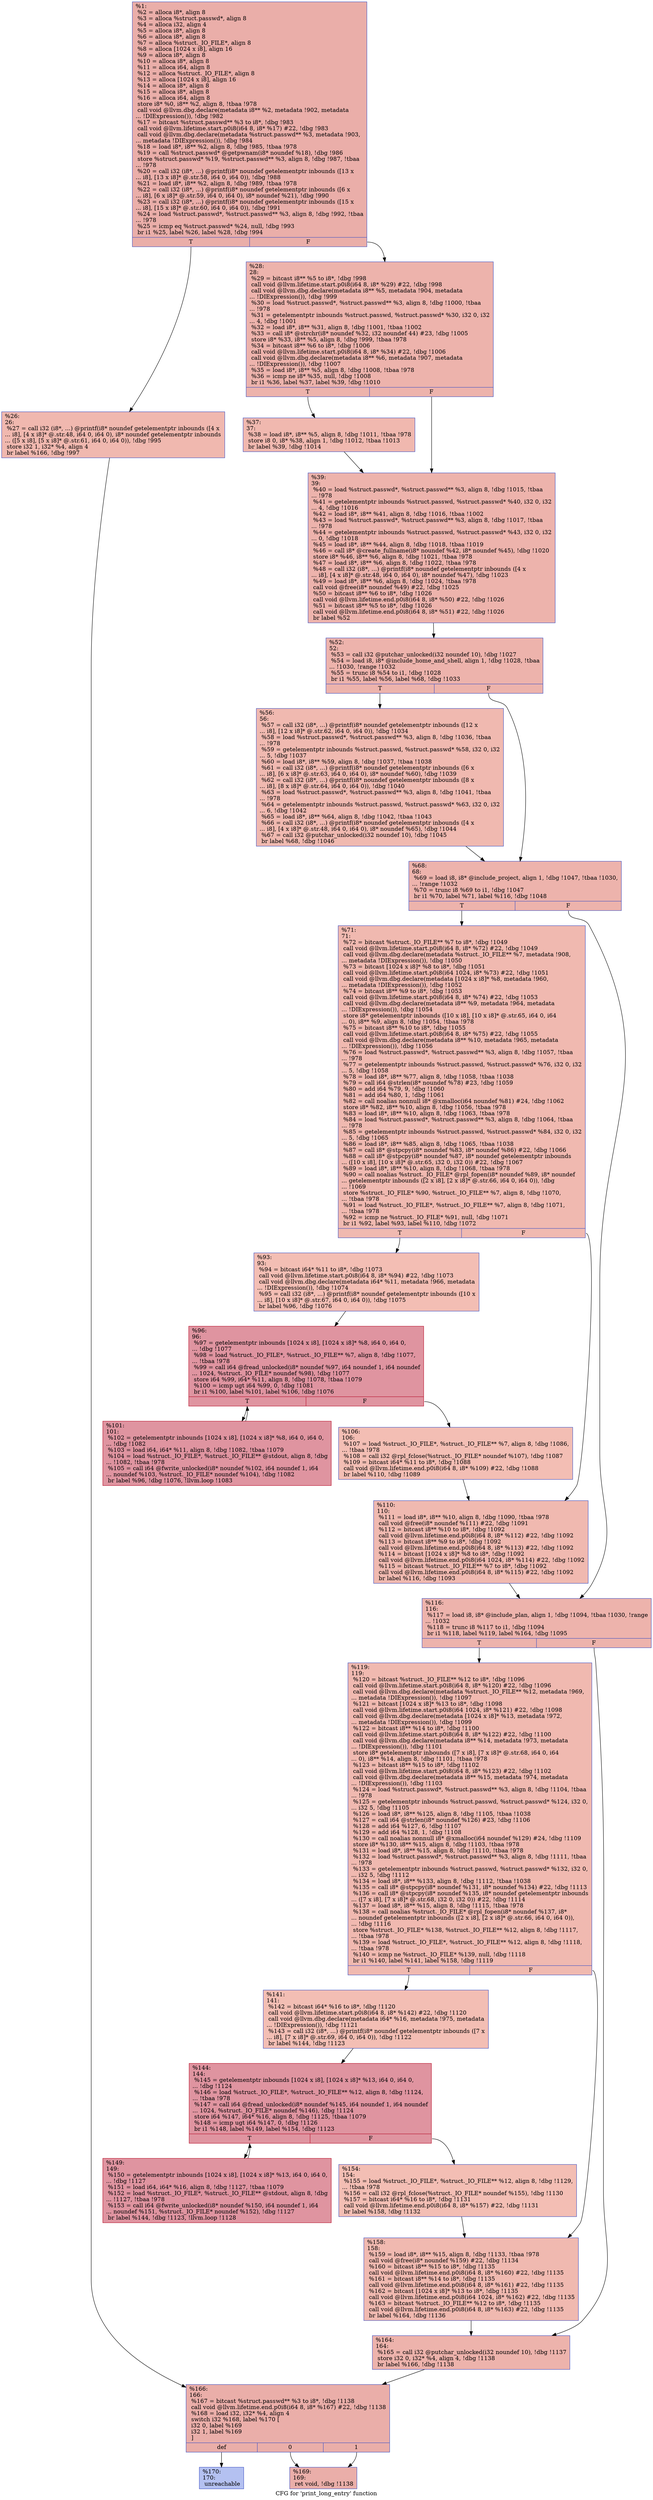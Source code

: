 digraph "CFG for 'print_long_entry' function" {
	label="CFG for 'print_long_entry' function";

	Node0x1d0b470 [shape=record,color="#3d50c3ff", style=filled, fillcolor="#d0473d70",label="{%1:\l  %2 = alloca i8*, align 8\l  %3 = alloca %struct.passwd*, align 8\l  %4 = alloca i32, align 4\l  %5 = alloca i8*, align 8\l  %6 = alloca i8*, align 8\l  %7 = alloca %struct._IO_FILE*, align 8\l  %8 = alloca [1024 x i8], align 16\l  %9 = alloca i8*, align 8\l  %10 = alloca i8*, align 8\l  %11 = alloca i64, align 8\l  %12 = alloca %struct._IO_FILE*, align 8\l  %13 = alloca [1024 x i8], align 16\l  %14 = alloca i8*, align 8\l  %15 = alloca i8*, align 8\l  %16 = alloca i64, align 8\l  store i8* %0, i8** %2, align 8, !tbaa !978\l  call void @llvm.dbg.declare(metadata i8** %2, metadata !902, metadata\l... !DIExpression()), !dbg !982\l  %17 = bitcast %struct.passwd** %3 to i8*, !dbg !983\l  call void @llvm.lifetime.start.p0i8(i64 8, i8* %17) #22, !dbg !983\l  call void @llvm.dbg.declare(metadata %struct.passwd** %3, metadata !903,\l... metadata !DIExpression()), !dbg !984\l  %18 = load i8*, i8** %2, align 8, !dbg !985, !tbaa !978\l  %19 = call %struct.passwd* @getpwnam(i8* noundef %18), !dbg !986\l  store %struct.passwd* %19, %struct.passwd** %3, align 8, !dbg !987, !tbaa\l... !978\l  %20 = call i32 (i8*, ...) @printf(i8* noundef getelementptr inbounds ([13 x\l... i8], [13 x i8]* @.str.58, i64 0, i64 0)), !dbg !988\l  %21 = load i8*, i8** %2, align 8, !dbg !989, !tbaa !978\l  %22 = call i32 (i8*, ...) @printf(i8* noundef getelementptr inbounds ([6 x\l... i8], [6 x i8]* @.str.59, i64 0, i64 0), i8* noundef %21), !dbg !990\l  %23 = call i32 (i8*, ...) @printf(i8* noundef getelementptr inbounds ([15 x\l... i8], [15 x i8]* @.str.60, i64 0, i64 0)), !dbg !991\l  %24 = load %struct.passwd*, %struct.passwd** %3, align 8, !dbg !992, !tbaa\l... !978\l  %25 = icmp eq %struct.passwd* %24, null, !dbg !993\l  br i1 %25, label %26, label %28, !dbg !994\l|{<s0>T|<s1>F}}"];
	Node0x1d0b470:s0 -> Node0x1d0b590;
	Node0x1d0b470:s1 -> Node0x1d0b5e0;
	Node0x1d0b590 [shape=record,color="#3d50c3ff", style=filled, fillcolor="#dc5d4a70",label="{%26:\l26:                                               \l  %27 = call i32 (i8*, ...) @printf(i8* noundef getelementptr inbounds ([4 x\l... i8], [4 x i8]* @.str.48, i64 0, i64 0), i8* noundef getelementptr inbounds\l... ([5 x i8], [5 x i8]* @.str.61, i64 0, i64 0)), !dbg !995\l  store i32 1, i32* %4, align 4\l  br label %166, !dbg !997\l}"];
	Node0x1d0b590 -> Node0x1d0bc20;
	Node0x1d0b5e0 [shape=record,color="#3d50c3ff", style=filled, fillcolor="#d6524470",label="{%28:\l28:                                               \l  %29 = bitcast i8** %5 to i8*, !dbg !998\l  call void @llvm.lifetime.start.p0i8(i64 8, i8* %29) #22, !dbg !998\l  call void @llvm.dbg.declare(metadata i8** %5, metadata !904, metadata\l... !DIExpression()), !dbg !999\l  %30 = load %struct.passwd*, %struct.passwd** %3, align 8, !dbg !1000, !tbaa\l... !978\l  %31 = getelementptr inbounds %struct.passwd, %struct.passwd* %30, i32 0, i32\l... 4, !dbg !1001\l  %32 = load i8*, i8** %31, align 8, !dbg !1001, !tbaa !1002\l  %33 = call i8* @strchr(i8* noundef %32, i32 noundef 44) #23, !dbg !1005\l  store i8* %33, i8** %5, align 8, !dbg !999, !tbaa !978\l  %34 = bitcast i8** %6 to i8*, !dbg !1006\l  call void @llvm.lifetime.start.p0i8(i64 8, i8* %34) #22, !dbg !1006\l  call void @llvm.dbg.declare(metadata i8** %6, metadata !907, metadata\l... !DIExpression()), !dbg !1007\l  %35 = load i8*, i8** %5, align 8, !dbg !1008, !tbaa !978\l  %36 = icmp ne i8* %35, null, !dbg !1008\l  br i1 %36, label %37, label %39, !dbg !1010\l|{<s0>T|<s1>F}}"];
	Node0x1d0b5e0:s0 -> Node0x1d0b630;
	Node0x1d0b5e0:s1 -> Node0x1d0b680;
	Node0x1d0b630 [shape=record,color="#3d50c3ff", style=filled, fillcolor="#dc5d4a70",label="{%37:\l37:                                               \l  %38 = load i8*, i8** %5, align 8, !dbg !1011, !tbaa !978\l  store i8 0, i8* %38, align 1, !dbg !1012, !tbaa !1013\l  br label %39, !dbg !1014\l}"];
	Node0x1d0b630 -> Node0x1d0b680;
	Node0x1d0b680 [shape=record,color="#3d50c3ff", style=filled, fillcolor="#d6524470",label="{%39:\l39:                                               \l  %40 = load %struct.passwd*, %struct.passwd** %3, align 8, !dbg !1015, !tbaa\l... !978\l  %41 = getelementptr inbounds %struct.passwd, %struct.passwd* %40, i32 0, i32\l... 4, !dbg !1016\l  %42 = load i8*, i8** %41, align 8, !dbg !1016, !tbaa !1002\l  %43 = load %struct.passwd*, %struct.passwd** %3, align 8, !dbg !1017, !tbaa\l... !978\l  %44 = getelementptr inbounds %struct.passwd, %struct.passwd* %43, i32 0, i32\l... 0, !dbg !1018\l  %45 = load i8*, i8** %44, align 8, !dbg !1018, !tbaa !1019\l  %46 = call i8* @create_fullname(i8* noundef %42, i8* noundef %45), !dbg !1020\l  store i8* %46, i8** %6, align 8, !dbg !1021, !tbaa !978\l  %47 = load i8*, i8** %6, align 8, !dbg !1022, !tbaa !978\l  %48 = call i32 (i8*, ...) @printf(i8* noundef getelementptr inbounds ([4 x\l... i8], [4 x i8]* @.str.48, i64 0, i64 0), i8* noundef %47), !dbg !1023\l  %49 = load i8*, i8** %6, align 8, !dbg !1024, !tbaa !978\l  call void @free(i8* noundef %49) #22, !dbg !1025\l  %50 = bitcast i8** %6 to i8*, !dbg !1026\l  call void @llvm.lifetime.end.p0i8(i64 8, i8* %50) #22, !dbg !1026\l  %51 = bitcast i8** %5 to i8*, !dbg !1026\l  call void @llvm.lifetime.end.p0i8(i64 8, i8* %51) #22, !dbg !1026\l  br label %52\l}"];
	Node0x1d0b680 -> Node0x1d0b6d0;
	Node0x1d0b6d0 [shape=record,color="#3d50c3ff", style=filled, fillcolor="#d6524470",label="{%52:\l52:                                               \l  %53 = call i32 @putchar_unlocked(i32 noundef 10), !dbg !1027\l  %54 = load i8, i8* @include_home_and_shell, align 1, !dbg !1028, !tbaa\l... !1030, !range !1032\l  %55 = trunc i8 %54 to i1, !dbg !1028\l  br i1 %55, label %56, label %68, !dbg !1033\l|{<s0>T|<s1>F}}"];
	Node0x1d0b6d0:s0 -> Node0x1d0b720;
	Node0x1d0b6d0:s1 -> Node0x1d0b770;
	Node0x1d0b720 [shape=record,color="#3d50c3ff", style=filled, fillcolor="#de614d70",label="{%56:\l56:                                               \l  %57 = call i32 (i8*, ...) @printf(i8* noundef getelementptr inbounds ([12 x\l... i8], [12 x i8]* @.str.62, i64 0, i64 0)), !dbg !1034\l  %58 = load %struct.passwd*, %struct.passwd** %3, align 8, !dbg !1036, !tbaa\l... !978\l  %59 = getelementptr inbounds %struct.passwd, %struct.passwd* %58, i32 0, i32\l... 5, !dbg !1037\l  %60 = load i8*, i8** %59, align 8, !dbg !1037, !tbaa !1038\l  %61 = call i32 (i8*, ...) @printf(i8* noundef getelementptr inbounds ([6 x\l... i8], [6 x i8]* @.str.63, i64 0, i64 0), i8* noundef %60), !dbg !1039\l  %62 = call i32 (i8*, ...) @printf(i8* noundef getelementptr inbounds ([8 x\l... i8], [8 x i8]* @.str.64, i64 0, i64 0)), !dbg !1040\l  %63 = load %struct.passwd*, %struct.passwd** %3, align 8, !dbg !1041, !tbaa\l... !978\l  %64 = getelementptr inbounds %struct.passwd, %struct.passwd* %63, i32 0, i32\l... 6, !dbg !1042\l  %65 = load i8*, i8** %64, align 8, !dbg !1042, !tbaa !1043\l  %66 = call i32 (i8*, ...) @printf(i8* noundef getelementptr inbounds ([4 x\l... i8], [4 x i8]* @.str.48, i64 0, i64 0), i8* noundef %65), !dbg !1044\l  %67 = call i32 @putchar_unlocked(i32 noundef 10), !dbg !1045\l  br label %68, !dbg !1046\l}"];
	Node0x1d0b720 -> Node0x1d0b770;
	Node0x1d0b770 [shape=record,color="#3d50c3ff", style=filled, fillcolor="#d6524470",label="{%68:\l68:                                               \l  %69 = load i8, i8* @include_project, align 1, !dbg !1047, !tbaa !1030,\l... !range !1032\l  %70 = trunc i8 %69 to i1, !dbg !1047\l  br i1 %70, label %71, label %116, !dbg !1048\l|{<s0>T|<s1>F}}"];
	Node0x1d0b770:s0 -> Node0x1d0b7c0;
	Node0x1d0b770:s1 -> Node0x1d0b9a0;
	Node0x1d0b7c0 [shape=record,color="#3d50c3ff", style=filled, fillcolor="#de614d70",label="{%71:\l71:                                               \l  %72 = bitcast %struct._IO_FILE** %7 to i8*, !dbg !1049\l  call void @llvm.lifetime.start.p0i8(i64 8, i8* %72) #22, !dbg !1049\l  call void @llvm.dbg.declare(metadata %struct._IO_FILE** %7, metadata !908,\l... metadata !DIExpression()), !dbg !1050\l  %73 = bitcast [1024 x i8]* %8 to i8*, !dbg !1051\l  call void @llvm.lifetime.start.p0i8(i64 1024, i8* %73) #22, !dbg !1051\l  call void @llvm.dbg.declare(metadata [1024 x i8]* %8, metadata !960,\l... metadata !DIExpression()), !dbg !1052\l  %74 = bitcast i8** %9 to i8*, !dbg !1053\l  call void @llvm.lifetime.start.p0i8(i64 8, i8* %74) #22, !dbg !1053\l  call void @llvm.dbg.declare(metadata i8** %9, metadata !964, metadata\l... !DIExpression()), !dbg !1054\l  store i8* getelementptr inbounds ([10 x i8], [10 x i8]* @.str.65, i64 0, i64\l... 0), i8** %9, align 8, !dbg !1054, !tbaa !978\l  %75 = bitcast i8** %10 to i8*, !dbg !1055\l  call void @llvm.lifetime.start.p0i8(i64 8, i8* %75) #22, !dbg !1055\l  call void @llvm.dbg.declare(metadata i8** %10, metadata !965, metadata\l... !DIExpression()), !dbg !1056\l  %76 = load %struct.passwd*, %struct.passwd** %3, align 8, !dbg !1057, !tbaa\l... !978\l  %77 = getelementptr inbounds %struct.passwd, %struct.passwd* %76, i32 0, i32\l... 5, !dbg !1058\l  %78 = load i8*, i8** %77, align 8, !dbg !1058, !tbaa !1038\l  %79 = call i64 @strlen(i8* noundef %78) #23, !dbg !1059\l  %80 = add i64 %79, 9, !dbg !1060\l  %81 = add i64 %80, 1, !dbg !1061\l  %82 = call noalias nonnull i8* @xmalloc(i64 noundef %81) #24, !dbg !1062\l  store i8* %82, i8** %10, align 8, !dbg !1056, !tbaa !978\l  %83 = load i8*, i8** %10, align 8, !dbg !1063, !tbaa !978\l  %84 = load %struct.passwd*, %struct.passwd** %3, align 8, !dbg !1064, !tbaa\l... !978\l  %85 = getelementptr inbounds %struct.passwd, %struct.passwd* %84, i32 0, i32\l... 5, !dbg !1065\l  %86 = load i8*, i8** %85, align 8, !dbg !1065, !tbaa !1038\l  %87 = call i8* @stpcpy(i8* noundef %83, i8* noundef %86) #22, !dbg !1066\l  %88 = call i8* @stpcpy(i8* noundef %87, i8* noundef getelementptr inbounds\l... ([10 x i8], [10 x i8]* @.str.65, i32 0, i32 0)) #22, !dbg !1067\l  %89 = load i8*, i8** %10, align 8, !dbg !1068, !tbaa !978\l  %90 = call noalias %struct._IO_FILE* @rpl_fopen(i8* noundef %89, i8* noundef\l... getelementptr inbounds ([2 x i8], [2 x i8]* @.str.66, i64 0, i64 0)), !dbg\l... !1069\l  store %struct._IO_FILE* %90, %struct._IO_FILE** %7, align 8, !dbg !1070,\l... !tbaa !978\l  %91 = load %struct._IO_FILE*, %struct._IO_FILE** %7, align 8, !dbg !1071,\l... !tbaa !978\l  %92 = icmp ne %struct._IO_FILE* %91, null, !dbg !1071\l  br i1 %92, label %93, label %110, !dbg !1072\l|{<s0>T|<s1>F}}"];
	Node0x1d0b7c0:s0 -> Node0x1d0b810;
	Node0x1d0b7c0:s1 -> Node0x1d0b950;
	Node0x1d0b810 [shape=record,color="#3d50c3ff", style=filled, fillcolor="#e36c5570",label="{%93:\l93:                                               \l  %94 = bitcast i64* %11 to i8*, !dbg !1073\l  call void @llvm.lifetime.start.p0i8(i64 8, i8* %94) #22, !dbg !1073\l  call void @llvm.dbg.declare(metadata i64* %11, metadata !966, metadata\l... !DIExpression()), !dbg !1074\l  %95 = call i32 (i8*, ...) @printf(i8* noundef getelementptr inbounds ([10 x\l... i8], [10 x i8]* @.str.67, i64 0, i64 0)), !dbg !1075\l  br label %96, !dbg !1076\l}"];
	Node0x1d0b810 -> Node0x1d0b860;
	Node0x1d0b860 [shape=record,color="#b70d28ff", style=filled, fillcolor="#b70d2870",label="{%96:\l96:                                               \l  %97 = getelementptr inbounds [1024 x i8], [1024 x i8]* %8, i64 0, i64 0,\l... !dbg !1077\l  %98 = load %struct._IO_FILE*, %struct._IO_FILE** %7, align 8, !dbg !1077,\l... !tbaa !978\l  %99 = call i64 @fread_unlocked(i8* noundef %97, i64 noundef 1, i64 noundef\l... 1024, %struct._IO_FILE* noundef %98), !dbg !1077\l  store i64 %99, i64* %11, align 8, !dbg !1078, !tbaa !1079\l  %100 = icmp ugt i64 %99, 0, !dbg !1081\l  br i1 %100, label %101, label %106, !dbg !1076\l|{<s0>T|<s1>F}}"];
	Node0x1d0b860:s0 -> Node0x1d0b8b0;
	Node0x1d0b860:s1 -> Node0x1d0b900;
	Node0x1d0b8b0 [shape=record,color="#b70d28ff", style=filled, fillcolor="#b70d2870",label="{%101:\l101:                                              \l  %102 = getelementptr inbounds [1024 x i8], [1024 x i8]* %8, i64 0, i64 0,\l... !dbg !1082\l  %103 = load i64, i64* %11, align 8, !dbg !1082, !tbaa !1079\l  %104 = load %struct._IO_FILE*, %struct._IO_FILE** @stdout, align 8, !dbg\l... !1082, !tbaa !978\l  %105 = call i64 @fwrite_unlocked(i8* noundef %102, i64 noundef 1, i64\l... noundef %103, %struct._IO_FILE* noundef %104), !dbg !1082\l  br label %96, !dbg !1076, !llvm.loop !1083\l}"];
	Node0x1d0b8b0 -> Node0x1d0b860;
	Node0x1d0b900 [shape=record,color="#3d50c3ff", style=filled, fillcolor="#e36c5570",label="{%106:\l106:                                              \l  %107 = load %struct._IO_FILE*, %struct._IO_FILE** %7, align 8, !dbg !1086,\l... !tbaa !978\l  %108 = call i32 @rpl_fclose(%struct._IO_FILE* noundef %107), !dbg !1087\l  %109 = bitcast i64* %11 to i8*, !dbg !1088\l  call void @llvm.lifetime.end.p0i8(i64 8, i8* %109) #22, !dbg !1088\l  br label %110, !dbg !1089\l}"];
	Node0x1d0b900 -> Node0x1d0b950;
	Node0x1d0b950 [shape=record,color="#3d50c3ff", style=filled, fillcolor="#de614d70",label="{%110:\l110:                                              \l  %111 = load i8*, i8** %10, align 8, !dbg !1090, !tbaa !978\l  call void @free(i8* noundef %111) #22, !dbg !1091\l  %112 = bitcast i8** %10 to i8*, !dbg !1092\l  call void @llvm.lifetime.end.p0i8(i64 8, i8* %112) #22, !dbg !1092\l  %113 = bitcast i8** %9 to i8*, !dbg !1092\l  call void @llvm.lifetime.end.p0i8(i64 8, i8* %113) #22, !dbg !1092\l  %114 = bitcast [1024 x i8]* %8 to i8*, !dbg !1092\l  call void @llvm.lifetime.end.p0i8(i64 1024, i8* %114) #22, !dbg !1092\l  %115 = bitcast %struct._IO_FILE** %7 to i8*, !dbg !1092\l  call void @llvm.lifetime.end.p0i8(i64 8, i8* %115) #22, !dbg !1092\l  br label %116, !dbg !1093\l}"];
	Node0x1d0b950 -> Node0x1d0b9a0;
	Node0x1d0b9a0 [shape=record,color="#3d50c3ff", style=filled, fillcolor="#d6524470",label="{%116:\l116:                                              \l  %117 = load i8, i8* @include_plan, align 1, !dbg !1094, !tbaa !1030, !range\l... !1032\l  %118 = trunc i8 %117 to i1, !dbg !1094\l  br i1 %118, label %119, label %164, !dbg !1095\l|{<s0>T|<s1>F}}"];
	Node0x1d0b9a0:s0 -> Node0x1d0b9f0;
	Node0x1d0b9a0:s1 -> Node0x1d0bbd0;
	Node0x1d0b9f0 [shape=record,color="#3d50c3ff", style=filled, fillcolor="#de614d70",label="{%119:\l119:                                              \l  %120 = bitcast %struct._IO_FILE** %12 to i8*, !dbg !1096\l  call void @llvm.lifetime.start.p0i8(i64 8, i8* %120) #22, !dbg !1096\l  call void @llvm.dbg.declare(metadata %struct._IO_FILE** %12, metadata !969,\l... metadata !DIExpression()), !dbg !1097\l  %121 = bitcast [1024 x i8]* %13 to i8*, !dbg !1098\l  call void @llvm.lifetime.start.p0i8(i64 1024, i8* %121) #22, !dbg !1098\l  call void @llvm.dbg.declare(metadata [1024 x i8]* %13, metadata !972,\l... metadata !DIExpression()), !dbg !1099\l  %122 = bitcast i8** %14 to i8*, !dbg !1100\l  call void @llvm.lifetime.start.p0i8(i64 8, i8* %122) #22, !dbg !1100\l  call void @llvm.dbg.declare(metadata i8** %14, metadata !973, metadata\l... !DIExpression()), !dbg !1101\l  store i8* getelementptr inbounds ([7 x i8], [7 x i8]* @.str.68, i64 0, i64\l... 0), i8** %14, align 8, !dbg !1101, !tbaa !978\l  %123 = bitcast i8** %15 to i8*, !dbg !1102\l  call void @llvm.lifetime.start.p0i8(i64 8, i8* %123) #22, !dbg !1102\l  call void @llvm.dbg.declare(metadata i8** %15, metadata !974, metadata\l... !DIExpression()), !dbg !1103\l  %124 = load %struct.passwd*, %struct.passwd** %3, align 8, !dbg !1104, !tbaa\l... !978\l  %125 = getelementptr inbounds %struct.passwd, %struct.passwd* %124, i32 0,\l... i32 5, !dbg !1105\l  %126 = load i8*, i8** %125, align 8, !dbg !1105, !tbaa !1038\l  %127 = call i64 @strlen(i8* noundef %126) #23, !dbg !1106\l  %128 = add i64 %127, 6, !dbg !1107\l  %129 = add i64 %128, 1, !dbg !1108\l  %130 = call noalias nonnull i8* @xmalloc(i64 noundef %129) #24, !dbg !1109\l  store i8* %130, i8** %15, align 8, !dbg !1103, !tbaa !978\l  %131 = load i8*, i8** %15, align 8, !dbg !1110, !tbaa !978\l  %132 = load %struct.passwd*, %struct.passwd** %3, align 8, !dbg !1111, !tbaa\l... !978\l  %133 = getelementptr inbounds %struct.passwd, %struct.passwd* %132, i32 0,\l... i32 5, !dbg !1112\l  %134 = load i8*, i8** %133, align 8, !dbg !1112, !tbaa !1038\l  %135 = call i8* @stpcpy(i8* noundef %131, i8* noundef %134) #22, !dbg !1113\l  %136 = call i8* @stpcpy(i8* noundef %135, i8* noundef getelementptr inbounds\l... ([7 x i8], [7 x i8]* @.str.68, i32 0, i32 0)) #22, !dbg !1114\l  %137 = load i8*, i8** %15, align 8, !dbg !1115, !tbaa !978\l  %138 = call noalias %struct._IO_FILE* @rpl_fopen(i8* noundef %137, i8*\l... noundef getelementptr inbounds ([2 x i8], [2 x i8]* @.str.66, i64 0, i64 0)),\l... !dbg !1116\l  store %struct._IO_FILE* %138, %struct._IO_FILE** %12, align 8, !dbg !1117,\l... !tbaa !978\l  %139 = load %struct._IO_FILE*, %struct._IO_FILE** %12, align 8, !dbg !1118,\l... !tbaa !978\l  %140 = icmp ne %struct._IO_FILE* %139, null, !dbg !1118\l  br i1 %140, label %141, label %158, !dbg !1119\l|{<s0>T|<s1>F}}"];
	Node0x1d0b9f0:s0 -> Node0x1d0ba40;
	Node0x1d0b9f0:s1 -> Node0x1d0bb80;
	Node0x1d0ba40 [shape=record,color="#3d50c3ff", style=filled, fillcolor="#e36c5570",label="{%141:\l141:                                              \l  %142 = bitcast i64* %16 to i8*, !dbg !1120\l  call void @llvm.lifetime.start.p0i8(i64 8, i8* %142) #22, !dbg !1120\l  call void @llvm.dbg.declare(metadata i64* %16, metadata !975, metadata\l... !DIExpression()), !dbg !1121\l  %143 = call i32 (i8*, ...) @printf(i8* noundef getelementptr inbounds ([7 x\l... i8], [7 x i8]* @.str.69, i64 0, i64 0)), !dbg !1122\l  br label %144, !dbg !1123\l}"];
	Node0x1d0ba40 -> Node0x1d0ba90;
	Node0x1d0ba90 [shape=record,color="#b70d28ff", style=filled, fillcolor="#b70d2870",label="{%144:\l144:                                              \l  %145 = getelementptr inbounds [1024 x i8], [1024 x i8]* %13, i64 0, i64 0,\l... !dbg !1124\l  %146 = load %struct._IO_FILE*, %struct._IO_FILE** %12, align 8, !dbg !1124,\l... !tbaa !978\l  %147 = call i64 @fread_unlocked(i8* noundef %145, i64 noundef 1, i64 noundef\l... 1024, %struct._IO_FILE* noundef %146), !dbg !1124\l  store i64 %147, i64* %16, align 8, !dbg !1125, !tbaa !1079\l  %148 = icmp ugt i64 %147, 0, !dbg !1126\l  br i1 %148, label %149, label %154, !dbg !1123\l|{<s0>T|<s1>F}}"];
	Node0x1d0ba90:s0 -> Node0x1d0bae0;
	Node0x1d0ba90:s1 -> Node0x1d0bb30;
	Node0x1d0bae0 [shape=record,color="#b70d28ff", style=filled, fillcolor="#b70d2870",label="{%149:\l149:                                              \l  %150 = getelementptr inbounds [1024 x i8], [1024 x i8]* %13, i64 0, i64 0,\l... !dbg !1127\l  %151 = load i64, i64* %16, align 8, !dbg !1127, !tbaa !1079\l  %152 = load %struct._IO_FILE*, %struct._IO_FILE** @stdout, align 8, !dbg\l... !1127, !tbaa !978\l  %153 = call i64 @fwrite_unlocked(i8* noundef %150, i64 noundef 1, i64\l... noundef %151, %struct._IO_FILE* noundef %152), !dbg !1127\l  br label %144, !dbg !1123, !llvm.loop !1128\l}"];
	Node0x1d0bae0 -> Node0x1d0ba90;
	Node0x1d0bb30 [shape=record,color="#3d50c3ff", style=filled, fillcolor="#e36c5570",label="{%154:\l154:                                              \l  %155 = load %struct._IO_FILE*, %struct._IO_FILE** %12, align 8, !dbg !1129,\l... !tbaa !978\l  %156 = call i32 @rpl_fclose(%struct._IO_FILE* noundef %155), !dbg !1130\l  %157 = bitcast i64* %16 to i8*, !dbg !1131\l  call void @llvm.lifetime.end.p0i8(i64 8, i8* %157) #22, !dbg !1131\l  br label %158, !dbg !1132\l}"];
	Node0x1d0bb30 -> Node0x1d0bb80;
	Node0x1d0bb80 [shape=record,color="#3d50c3ff", style=filled, fillcolor="#de614d70",label="{%158:\l158:                                              \l  %159 = load i8*, i8** %15, align 8, !dbg !1133, !tbaa !978\l  call void @free(i8* noundef %159) #22, !dbg !1134\l  %160 = bitcast i8** %15 to i8*, !dbg !1135\l  call void @llvm.lifetime.end.p0i8(i64 8, i8* %160) #22, !dbg !1135\l  %161 = bitcast i8** %14 to i8*, !dbg !1135\l  call void @llvm.lifetime.end.p0i8(i64 8, i8* %161) #22, !dbg !1135\l  %162 = bitcast [1024 x i8]* %13 to i8*, !dbg !1135\l  call void @llvm.lifetime.end.p0i8(i64 1024, i8* %162) #22, !dbg !1135\l  %163 = bitcast %struct._IO_FILE** %12 to i8*, !dbg !1135\l  call void @llvm.lifetime.end.p0i8(i64 8, i8* %163) #22, !dbg !1135\l  br label %164, !dbg !1136\l}"];
	Node0x1d0bb80 -> Node0x1d0bbd0;
	Node0x1d0bbd0 [shape=record,color="#3d50c3ff", style=filled, fillcolor="#d6524470",label="{%164:\l164:                                              \l  %165 = call i32 @putchar_unlocked(i32 noundef 10), !dbg !1137\l  store i32 0, i32* %4, align 4, !dbg !1138\l  br label %166, !dbg !1138\l}"];
	Node0x1d0bbd0 -> Node0x1d0bc20;
	Node0x1d0bc20 [shape=record,color="#3d50c3ff", style=filled, fillcolor="#d0473d70",label="{%166:\l166:                                              \l  %167 = bitcast %struct.passwd** %3 to i8*, !dbg !1138\l  call void @llvm.lifetime.end.p0i8(i64 8, i8* %167) #22, !dbg !1138\l  %168 = load i32, i32* %4, align 4\l  switch i32 %168, label %170 [\l    i32 0, label %169\l    i32 1, label %169\l  ]\l|{<s0>def|<s1>0|<s2>1}}"];
	Node0x1d0bc20:s0 -> Node0x1d0bcc0;
	Node0x1d0bc20:s1 -> Node0x1d0bc70;
	Node0x1d0bc20:s2 -> Node0x1d0bc70;
	Node0x1d0bc70 [shape=record,color="#3d50c3ff", style=filled, fillcolor="#d0473d70",label="{%169:\l169:                                              \l  ret void, !dbg !1138\l}"];
	Node0x1d0bcc0 [shape=record,color="#3d50c3ff", style=filled, fillcolor="#5572df70",label="{%170:\l170:                                              \l  unreachable\l}"];
}
